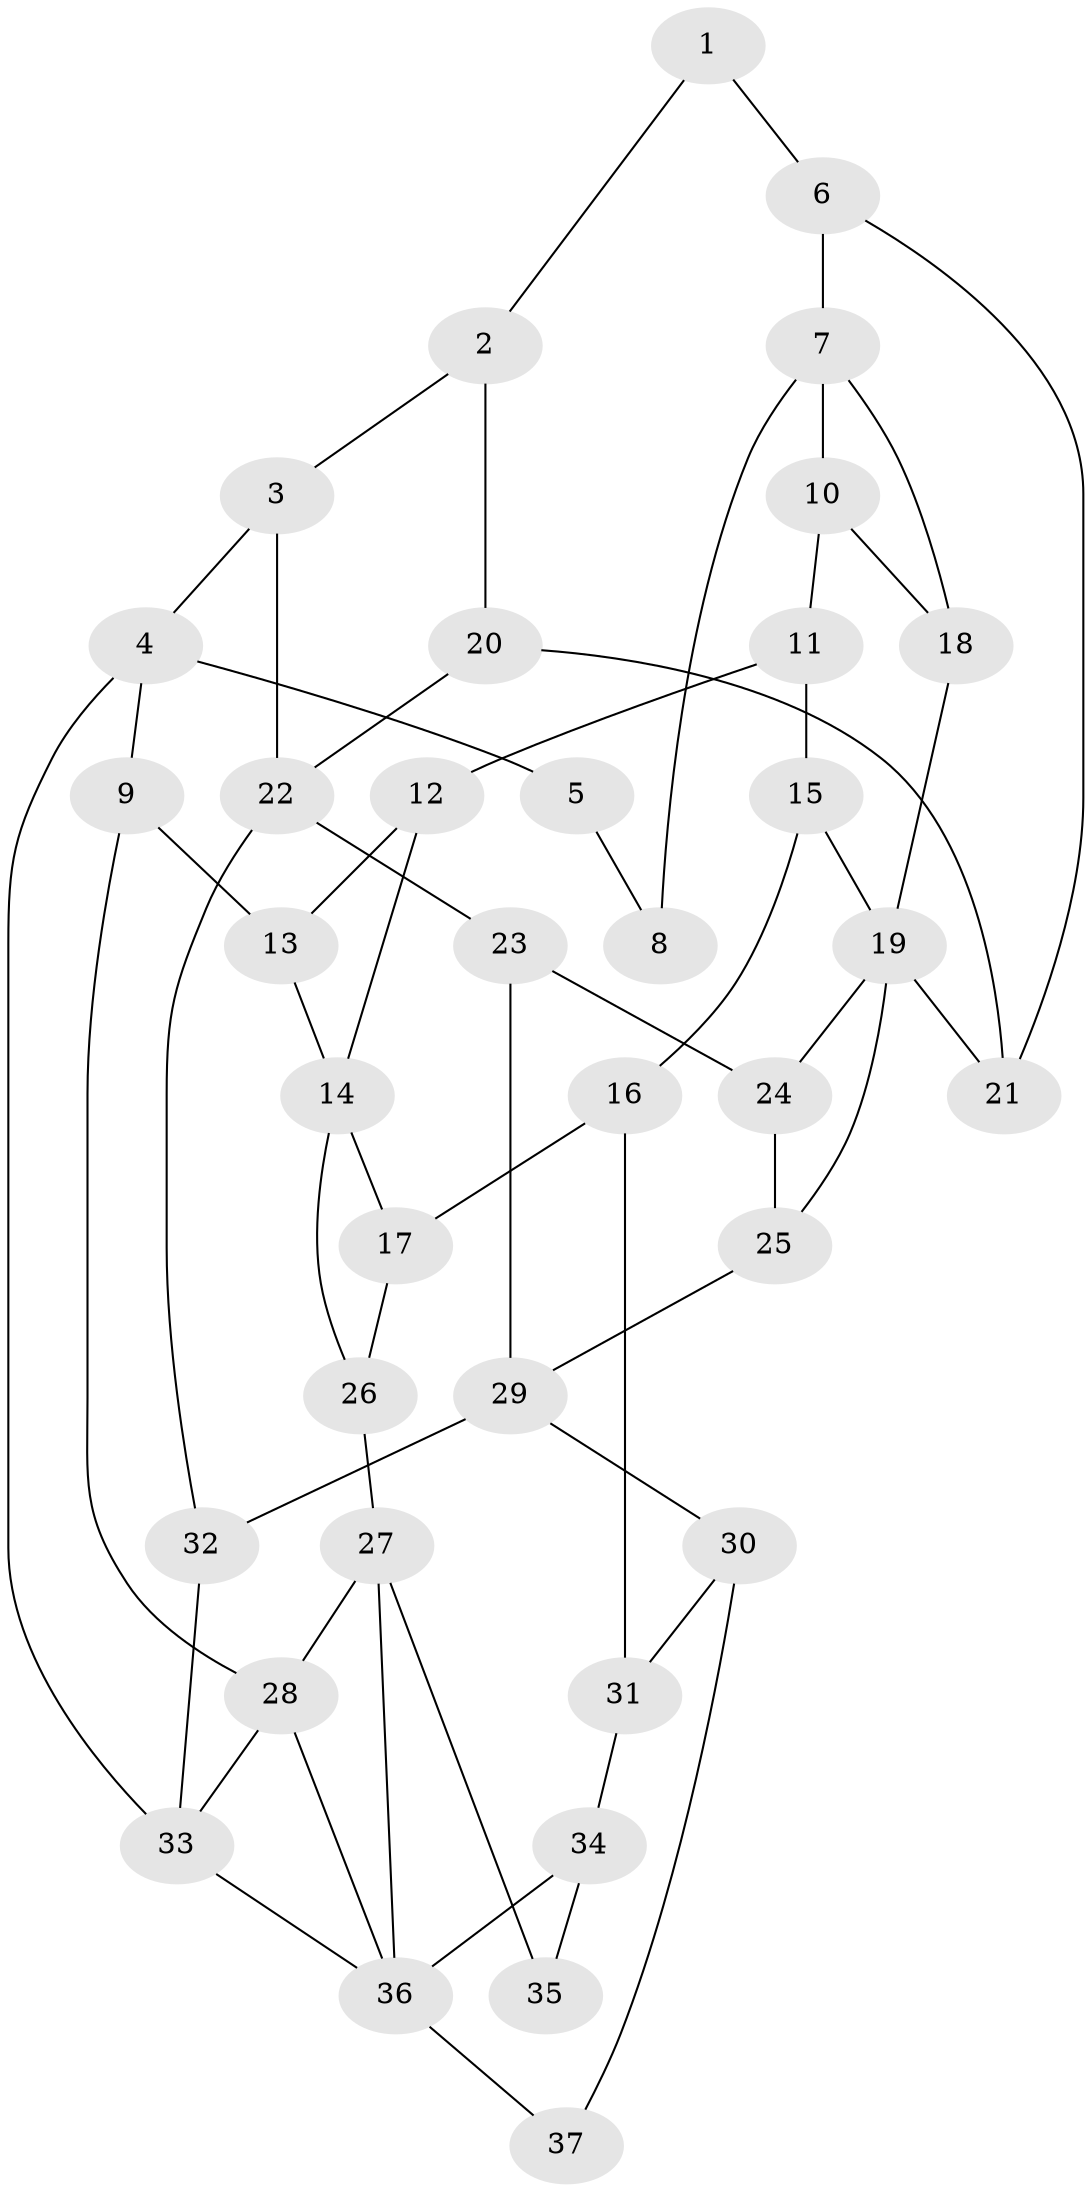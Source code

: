 // original degree distribution, {3: 0.02702702702702703, 5: 0.5405405405405406, 4: 0.22972972972972974, 6: 0.20270270270270271}
// Generated by graph-tools (version 1.1) at 2025/38/03/09/25 02:38:54]
// undirected, 37 vertices, 59 edges
graph export_dot {
graph [start="1"]
  node [color=gray90,style=filled];
  1;
  2;
  3;
  4;
  5;
  6;
  7;
  8;
  9;
  10;
  11;
  12;
  13;
  14;
  15;
  16;
  17;
  18;
  19;
  20;
  21;
  22;
  23;
  24;
  25;
  26;
  27;
  28;
  29;
  30;
  31;
  32;
  33;
  34;
  35;
  36;
  37;
  1 -- 2 [weight=1.0];
  1 -- 6 [weight=1.0];
  2 -- 3 [weight=1.0];
  2 -- 20 [weight=1.0];
  3 -- 4 [weight=1.0];
  3 -- 22 [weight=1.0];
  4 -- 5 [weight=1.0];
  4 -- 9 [weight=1.0];
  4 -- 33 [weight=1.0];
  5 -- 8 [weight=1.0];
  6 -- 7 [weight=1.0];
  6 -- 21 [weight=1.0];
  7 -- 8 [weight=1.0];
  7 -- 10 [weight=1.0];
  7 -- 18 [weight=1.0];
  9 -- 13 [weight=2.0];
  9 -- 28 [weight=1.0];
  10 -- 11 [weight=1.0];
  10 -- 18 [weight=1.0];
  11 -- 12 [weight=1.0];
  11 -- 15 [weight=1.0];
  12 -- 13 [weight=1.0];
  12 -- 14 [weight=2.0];
  13 -- 14 [weight=2.0];
  14 -- 17 [weight=1.0];
  14 -- 26 [weight=1.0];
  15 -- 16 [weight=2.0];
  15 -- 19 [weight=2.0];
  16 -- 17 [weight=1.0];
  16 -- 31 [weight=2.0];
  17 -- 26 [weight=1.0];
  18 -- 19 [weight=1.0];
  19 -- 21 [weight=1.0];
  19 -- 24 [weight=1.0];
  19 -- 25 [weight=1.0];
  20 -- 21 [weight=1.0];
  20 -- 22 [weight=1.0];
  22 -- 23 [weight=1.0];
  22 -- 32 [weight=1.0];
  23 -- 24 [weight=1.0];
  23 -- 29 [weight=1.0];
  24 -- 25 [weight=1.0];
  25 -- 29 [weight=1.0];
  26 -- 27 [weight=2.0];
  27 -- 28 [weight=1.0];
  27 -- 35 [weight=2.0];
  27 -- 36 [weight=1.0];
  28 -- 33 [weight=1.0];
  28 -- 36 [weight=1.0];
  29 -- 30 [weight=2.0];
  29 -- 32 [weight=1.0];
  30 -- 31 [weight=2.0];
  30 -- 37 [weight=2.0];
  31 -- 34 [weight=1.0];
  32 -- 33 [weight=1.0];
  33 -- 36 [weight=1.0];
  34 -- 35 [weight=1.0];
  34 -- 36 [weight=1.0];
  36 -- 37 [weight=2.0];
}
